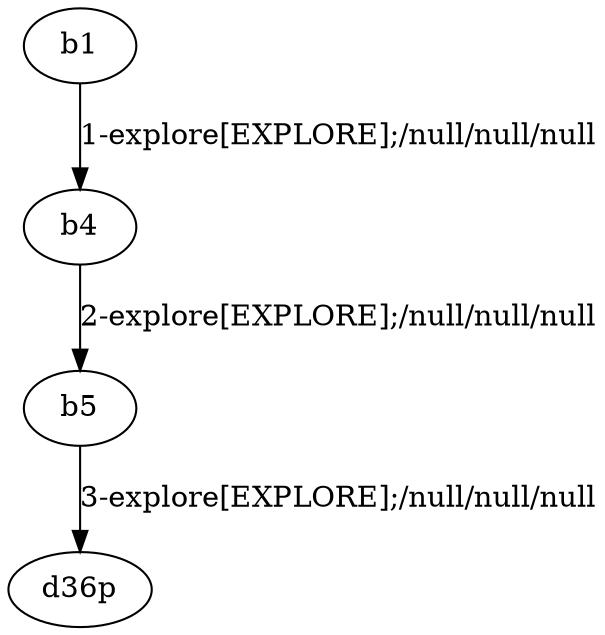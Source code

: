 # Total number of goals covered by this test: 3
# b1 --> b4
# b5 --> d36p
# b4 --> b5

digraph g {
"b1" -> "b4" [label = "1-explore[EXPLORE];/null/null/null"];
"b4" -> "b5" [label = "2-explore[EXPLORE];/null/null/null"];
"b5" -> "d36p" [label = "3-explore[EXPLORE];/null/null/null"];
}